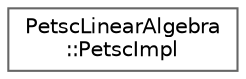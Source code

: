 digraph "Graphical Class Hierarchy"
{
 // LATEX_PDF_SIZE
  bgcolor="transparent";
  edge [fontname=Helvetica,fontsize=10,labelfontname=Helvetica,labelfontsize=10];
  node [fontname=Helvetica,fontsize=10,shape=box,height=0.2,width=0.4];
  rankdir="LR";
  Node0 [id="Node000000",label="PetscLinearAlgebra\l::PetscImpl",height=0.2,width=0.4,color="grey40", fillcolor="white", style="filled",URL="$class_petsc_linear_algebra_1_1_petsc_impl.html",tooltip=" "];
}
